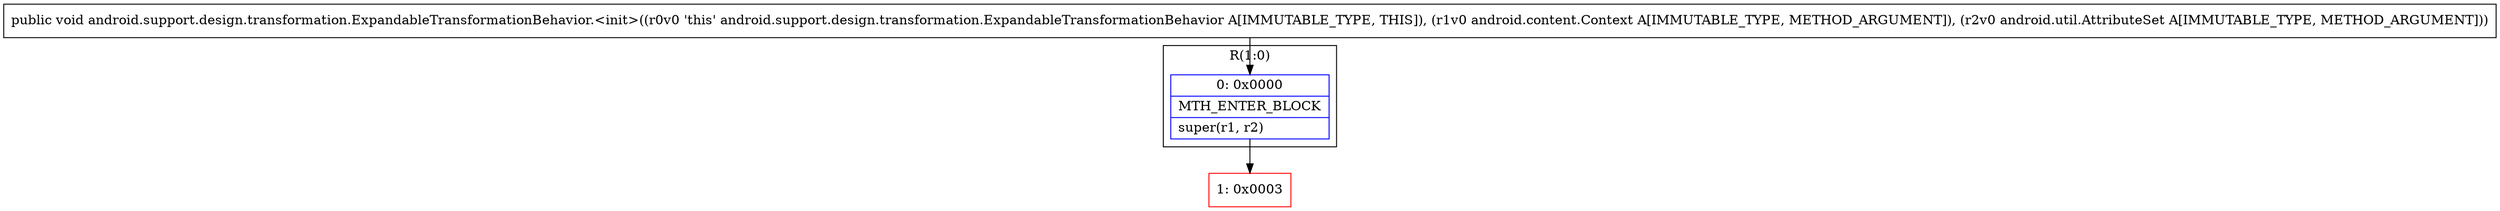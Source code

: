 digraph "CFG forandroid.support.design.transformation.ExpandableTransformationBehavior.\<init\>(Landroid\/content\/Context;Landroid\/util\/AttributeSet;)V" {
subgraph cluster_Region_687319473 {
label = "R(1:0)";
node [shape=record,color=blue];
Node_0 [shape=record,label="{0\:\ 0x0000|MTH_ENTER_BLOCK\l|super(r1, r2)\l}"];
}
Node_1 [shape=record,color=red,label="{1\:\ 0x0003}"];
MethodNode[shape=record,label="{public void android.support.design.transformation.ExpandableTransformationBehavior.\<init\>((r0v0 'this' android.support.design.transformation.ExpandableTransformationBehavior A[IMMUTABLE_TYPE, THIS]), (r1v0 android.content.Context A[IMMUTABLE_TYPE, METHOD_ARGUMENT]), (r2v0 android.util.AttributeSet A[IMMUTABLE_TYPE, METHOD_ARGUMENT])) }"];
MethodNode -> Node_0;
Node_0 -> Node_1;
}

